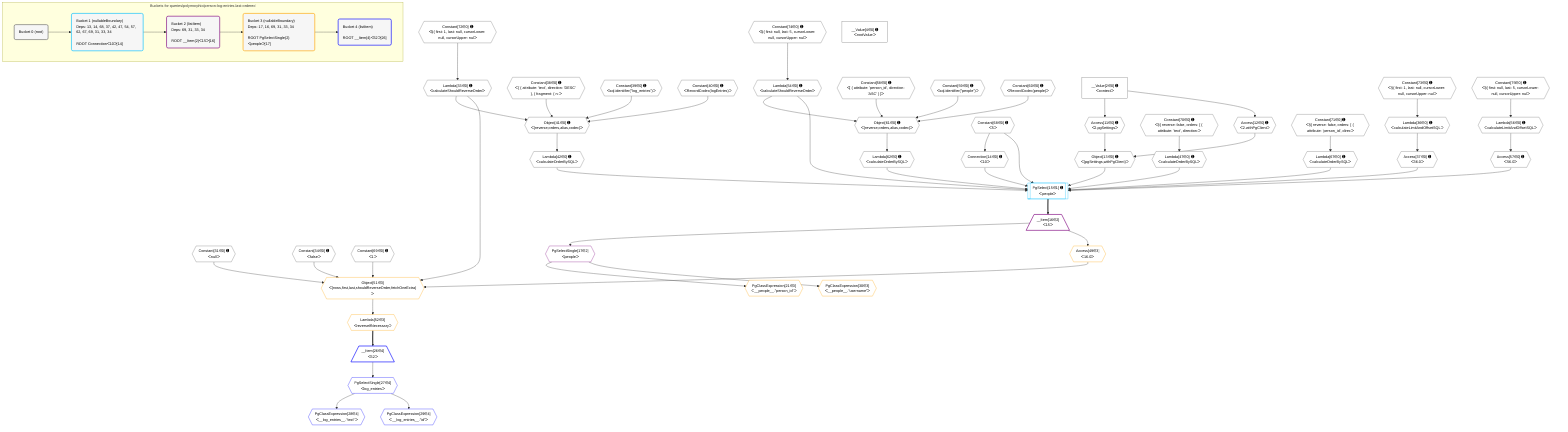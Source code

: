 %%{init: {'themeVariables': { 'fontSize': '12px'}}}%%
graph TD
    classDef path fill:#eee,stroke:#000,color:#000
    classDef plan fill:#fff,stroke-width:1px,color:#000
    classDef itemplan fill:#fff,stroke-width:2px,color:#000
    classDef unbatchedplan fill:#dff,stroke-width:1px,color:#000
    classDef sideeffectplan fill:#fcc,stroke-width:2px,color:#000
    classDef bucket fill:#f6f6f6,color:#000,stroke-width:2px,text-align:left


    %% plan dependencies
    Object41{{"Object[41∈0] ➊<br />ᐸ{reverse,orders,alias,codec}ᐳ"}}:::plan
    Lambda33{{"Lambda[33∈0] ➊<br />ᐸcalculateShouldReverseOrderᐳ"}}:::plan
    Constant38{{"Constant[38∈0] ➊<br />ᐸ[ { attribute: 'text', direction: 'DESC' }, { fragment: { n:ᐳ"}}:::plan
    Constant39{{"Constant[39∈0] ➊<br />ᐸsql.identifier(”log_entries”)ᐳ"}}:::plan
    Constant40{{"Constant[40∈0] ➊<br />ᐸRecordCodec(logEntries)ᐳ"}}:::plan
    Lambda33 & Constant38 & Constant39 & Constant40 --> Object41
    Object61{{"Object[61∈0] ➊<br />ᐸ{reverse,orders,alias,codec}ᐳ"}}:::plan
    Lambda54{{"Lambda[54∈0] ➊<br />ᐸcalculateShouldReverseOrderᐳ"}}:::plan
    Constant58{{"Constant[58∈0] ➊<br />ᐸ[ { attribute: 'person_id', direction: 'ASC' } ]ᐳ"}}:::plan
    Constant59{{"Constant[59∈0] ➊<br />ᐸsql.identifier(”people”)ᐳ"}}:::plan
    Constant60{{"Constant[60∈0] ➊<br />ᐸRecordCodec(people)ᐳ"}}:::plan
    Lambda54 & Constant58 & Constant59 & Constant60 --> Object61
    Object13{{"Object[13∈0] ➊<br />ᐸ{pgSettings,withPgClient}ᐳ"}}:::plan
    Access11{{"Access[11∈0] ➊<br />ᐸ2.pgSettingsᐳ"}}:::plan
    Access12{{"Access[12∈0] ➊<br />ᐸ2.withPgClientᐳ"}}:::plan
    Access11 & Access12 --> Object13
    __Value2["__Value[2∈0] ➊<br />ᐸcontextᐳ"]:::plan
    __Value2 --> Access11
    __Value2 --> Access12
    Connection14{{"Connection[14∈0] ➊<br />ᐸ10ᐳ"}}:::plan
    Constant68{{"Constant[68∈0] ➊<br />ᐸ5ᐳ"}}:::plan
    Constant68 --> Connection14
    Constant72{{"Constant[72∈0] ➊<br />ᐸ§{ first: 1, last: null, cursorLower: null, cursorUpper: nulᐳ"}}:::plan
    Constant72 --> Lambda33
    Lambda36{{"Lambda[36∈0] ➊<br />ᐸcalculateLimitAndOffsetSQLᐳ"}}:::plan
    Constant73{{"Constant[73∈0] ➊<br />ᐸ§{ first: 1, last: null, cursorLower: null, cursorUpper: nulᐳ"}}:::plan
    Constant73 --> Lambda36
    Access37{{"Access[37∈0] ➊<br />ᐸ36.0ᐳ"}}:::plan
    Lambda36 --> Access37
    Lambda42{{"Lambda[42∈0] ➊<br />ᐸcalculateOrderBySQLᐳ"}}:::plan
    Object41 --> Lambda42
    Lambda47{{"Lambda[47∈0] ➊<br />ᐸcalculateOrderBySQLᐳ"}}:::plan
    Constant70{{"Constant[70∈0] ➊<br />ᐸ§{ reverse: false, orders: [ { attribute: 'text', direction:ᐳ"}}:::plan
    Constant70 --> Lambda47
    Constant74{{"Constant[74∈0] ➊<br />ᐸ§{ first: null, last: 5, cursorLower: null, cursorUpper: nulᐳ"}}:::plan
    Constant74 --> Lambda54
    Lambda56{{"Lambda[56∈0] ➊<br />ᐸcalculateLimitAndOffsetSQLᐳ"}}:::plan
    Constant75{{"Constant[75∈0] ➊<br />ᐸ§{ first: null, last: 5, cursorLower: null, cursorUpper: nulᐳ"}}:::plan
    Constant75 --> Lambda56
    Access57{{"Access[57∈0] ➊<br />ᐸ56.0ᐳ"}}:::plan
    Lambda56 --> Access57
    Lambda62{{"Lambda[62∈0] ➊<br />ᐸcalculateOrderBySQLᐳ"}}:::plan
    Object61 --> Lambda62
    Lambda67{{"Lambda[67∈0] ➊<br />ᐸcalculateOrderBySQLᐳ"}}:::plan
    Constant71{{"Constant[71∈0] ➊<br />ᐸ§{ reverse: false, orders: [ { attribute: 'person_id', direcᐳ"}}:::plan
    Constant71 --> Lambda67
    __Value4["__Value[4∈0] ➊<br />ᐸrootValueᐳ"]:::plan
    Constant31{{"Constant[31∈0] ➊<br />ᐸnullᐳ"}}:::plan
    Constant34{{"Constant[34∈0] ➊<br />ᐸfalseᐳ"}}:::plan
    Constant69{{"Constant[69∈0] ➊<br />ᐸ1ᐳ"}}:::plan
    PgSelect15[["PgSelect[15∈1] ➊<br />ᐸpeopleᐳ"]]:::plan
    Object13 & Connection14 & Constant68 & Access37 & Lambda42 & Lambda47 & Lambda54 & Access57 & Lambda62 & Lambda67 --> PgSelect15
    __Item16[/"__Item[16∈2]<br />ᐸ15ᐳ"\]:::itemplan
    PgSelect15 ==> __Item16
    PgSelectSingle17{{"PgSelectSingle[17∈2]<br />ᐸpeopleᐳ"}}:::plan
    __Item16 --> PgSelectSingle17
    Object51{{"Object[51∈3]<br />ᐸ{rows,first,last,shouldReverseOrder,fetchOneExtra}ᐳ"}}:::plan
    Access49{{"Access[49∈3]<br />ᐸ16.0ᐳ"}}:::plan
    Access49 & Constant69 & Constant31 & Lambda33 & Constant34 --> Object51
    PgClassExpression21{{"PgClassExpression[21∈3]<br />ᐸ__people__.”person_id”ᐳ"}}:::plan
    PgSelectSingle17 --> PgClassExpression21
    PgClassExpression30{{"PgClassExpression[30∈3]<br />ᐸ__people__.”username”ᐳ"}}:::plan
    PgSelectSingle17 --> PgClassExpression30
    __Item16 --> Access49
    Lambda52{{"Lambda[52∈3]<br />ᐸreverseIfNecessaryᐳ"}}:::plan
    Object51 --> Lambda52
    __Item26[/"__Item[26∈4]<br />ᐸ52ᐳ"\]:::itemplan
    Lambda52 ==> __Item26
    PgSelectSingle27{{"PgSelectSingle[27∈4]<br />ᐸlog_entriesᐳ"}}:::plan
    __Item26 --> PgSelectSingle27
    PgClassExpression28{{"PgClassExpression[28∈4]<br />ᐸ__log_entries__.”text”ᐳ"}}:::plan
    PgSelectSingle27 --> PgClassExpression28
    PgClassExpression29{{"PgClassExpression[29∈4]<br />ᐸ__log_entries__.”id”ᐳ"}}:::plan
    PgSelectSingle27 --> PgClassExpression29

    %% define steps

    subgraph "Buckets for queries/polymorphic/person-log-entries.last-ordered"
    Bucket0("Bucket 0 (root)"):::bucket
    classDef bucket0 stroke:#696969
    class Bucket0,__Value2,__Value4,Access11,Access12,Object13,Connection14,Constant31,Lambda33,Constant34,Lambda36,Access37,Constant38,Constant39,Constant40,Object41,Lambda42,Lambda47,Lambda54,Lambda56,Access57,Constant58,Constant59,Constant60,Object61,Lambda62,Lambda67,Constant68,Constant69,Constant70,Constant71,Constant72,Constant73,Constant74,Constant75 bucket0
    Bucket1("Bucket 1 (nullableBoundary)<br />Deps: 13, 14, 68, 37, 42, 47, 54, 57, 62, 67, 69, 31, 33, 34<br /><br />ROOT Connectionᐸ10ᐳ[14]"):::bucket
    classDef bucket1 stroke:#00bfff
    class Bucket1,PgSelect15 bucket1
    Bucket2("Bucket 2 (listItem)<br />Deps: 69, 31, 33, 34<br /><br />ROOT __Item{2}ᐸ15ᐳ[16]"):::bucket
    classDef bucket2 stroke:#7f007f
    class Bucket2,__Item16,PgSelectSingle17 bucket2
    Bucket3("Bucket 3 (nullableBoundary)<br />Deps: 17, 16, 69, 31, 33, 34<br /><br />ROOT PgSelectSingle{2}ᐸpeopleᐳ[17]"):::bucket
    classDef bucket3 stroke:#ffa500
    class Bucket3,PgClassExpression21,PgClassExpression30,Access49,Object51,Lambda52 bucket3
    Bucket4("Bucket 4 (listItem)<br /><br />ROOT __Item{4}ᐸ52ᐳ[26]"):::bucket
    classDef bucket4 stroke:#0000ff
    class Bucket4,__Item26,PgSelectSingle27,PgClassExpression28,PgClassExpression29 bucket4
    Bucket0 --> Bucket1
    Bucket1 --> Bucket2
    Bucket2 --> Bucket3
    Bucket3 --> Bucket4
    end